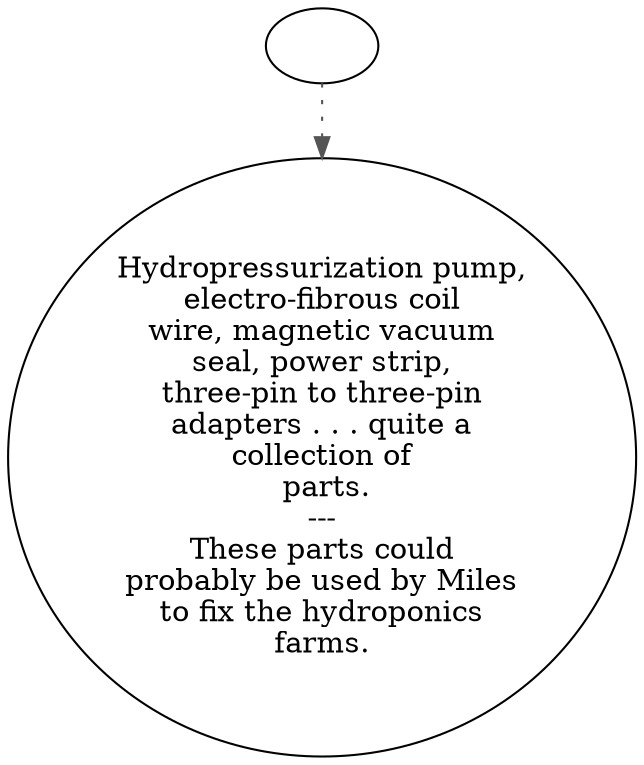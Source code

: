 digraph FARMPART {
  "start" [style=filled       fillcolor="#FFFFFF"       color="#000000"]
  "start" -> "description_p_proc" [style=dotted color="#555555"]
  "start" [label=""]
  "description_p_proc" [style=filled       fillcolor="#FFFFFF"       color="#000000"]
  "description_p_proc" [label="Hydropressurization pump,\nelectro-fibrous coil\nwire, magnetic vacuum\nseal, power strip,\nthree-pin to three-pin\nadapters . . . quite a\ncollection of\n parts.\n---\nThese parts could\nprobably be used by Miles\nto fix the hydroponics\nfarms."]
}